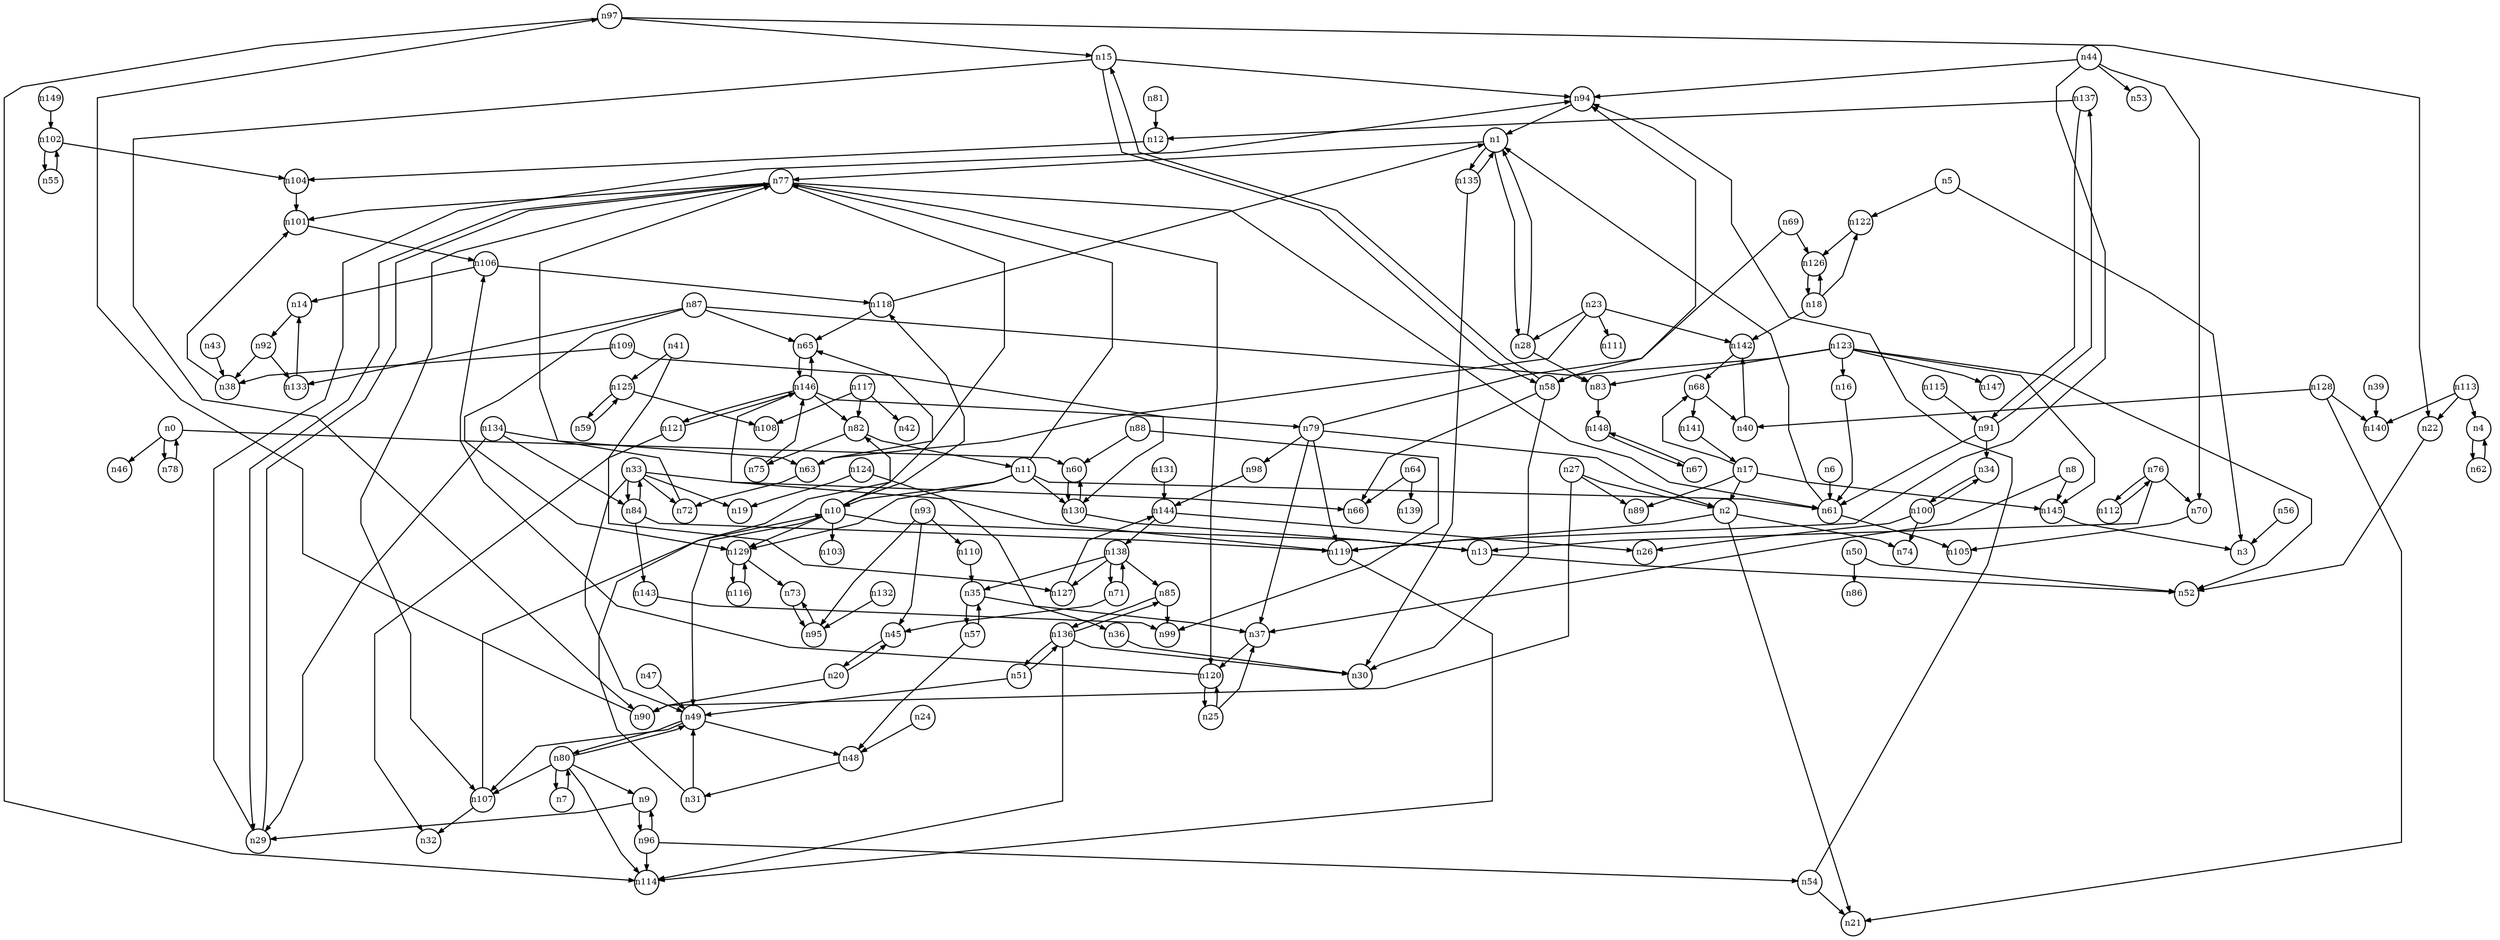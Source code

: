 digraph G{
splines=polyline;
ranksep=0.22;
nodesep=0.22;
nodesize=0.32;
fontsize=8
edge [arrowsize=0.5]
node [fontsize=8 shape=circle width=0.32 fixedsize=shape];

n0 -> n46
n0 -> n60
n0 -> n78
n60 -> n130
n28 -> n83
n28 -> n1
n1 -> n28
n1 -> n77
n1 -> n135
n77 -> n29
n77 -> n61
n77 -> n63
n77 -> n101
n77 -> n107
n77 -> n120
n135 -> n30
n135 -> n1
n2 -> n21
n2 -> n74
n2 -> n119
n119 -> n114
n119 -> n146
n62 -> n4
n4 -> n62
n5 -> n3
n5 -> n122
n122 -> n126
n61 -> n105
n61 -> n1
n6 -> n61
n37 -> n120
n8 -> n37
n8 -> n145
n145 -> n3
n29 -> n94
n29 -> n77
n9 -> n29
n9 -> n96
n13 -> n52
n10 -> n13
n10 -> n49
n10 -> n82
n10 -> n103
n10 -> n118
n10 -> n129
n49 -> n48
n49 -> n107
n49 -> n80
n82 -> n75
n82 -> n11
n118 -> n1
n118 -> n65
n129 -> n73
n129 -> n116
n11 -> n10
n11 -> n61
n11 -> n77
n11 -> n129
n11 -> n130
n130 -> n13
n130 -> n60
n104 -> n101
n12 -> n104
n90 -> n97
n15 -> n90
n15 -> n94
n15 -> n58
n94 -> n1
n16 -> n61
n17 -> n2
n17 -> n68
n17 -> n89
n17 -> n145
n68 -> n40
n68 -> n141
n18 -> n122
n18 -> n142
n18 -> n126
n142 -> n68
n45 -> n20
n20 -> n45
n20 -> n90
n22 -> n52
n23 -> n28
n23 -> n63
n23 -> n111
n23 -> n142
n63 -> n72
n48 -> n31
n24 -> n48
n25 -> n37
n25 -> n120
n27 -> n2
n27 -> n89
n27 -> n90
n83 -> n148
n31 -> n49
n31 -> n65
n65 -> n146
n33 -> n19
n33 -> n49
n33 -> n66
n33 -> n72
n33 -> n84
n72 -> n77
n84 -> n119
n84 -> n143
n84 -> n33
n35 -> n37
n35 -> n57
n36 -> n30
n101 -> n106
n38 -> n101
n39 -> n140
n40 -> n142
n125 -> n59
n125 -> n108
n41 -> n125
n41 -> n127
n127 -> n144
n43 -> n38
n44 -> n53
n44 -> n70
n44 -> n94
n44 -> n119
n70 -> n105
n47 -> n49
n107 -> n32
n107 -> n10
n50 -> n52
n50 -> n86
n51 -> n49
n51 -> n136
n54 -> n21
n54 -> n94
n102 -> n104
n102 -> n55
n55 -> n102
n56 -> n3
n57 -> n35
n57 -> n48
n58 -> n15
n58 -> n30
n58 -> n66
n64 -> n66
n64 -> n139
n148 -> n67
n67 -> n148
n141 -> n17
n69 -> n58
n69 -> n126
n126 -> n18
n71 -> n45
n71 -> n138
n76 -> n13
n76 -> n70
n76 -> n112
n112 -> n76
n78 -> n0
n79 -> n2
n79 -> n37
n79 -> n94
n79 -> n98
n79 -> n119
n98 -> n144
n7 -> n80
n80 -> n7
n80 -> n9
n80 -> n49
n80 -> n107
n80 -> n114
n81 -> n12
n75 -> n146
n143 -> n99
n85 -> n99
n85 -> n136
n87 -> n65
n87 -> n83
n87 -> n129
n87 -> n133
n133 -> n14
n88 -> n60
n88 -> n99
n34 -> n100
n91 -> n34
n91 -> n61
n91 -> n137
n92 -> n38
n92 -> n133
n93 -> n45
n93 -> n95
n93 -> n110
n95 -> n73
n110 -> n35
n73 -> n95
n96 -> n9
n96 -> n54
n96 -> n114
n97 -> n15
n97 -> n22
n97 -> n114
n144 -> n26
n144 -> n138
n100 -> n26
n100 -> n34
n100 -> n74
n14 -> n92
n106 -> n14
n106 -> n118
n109 -> n38
n109 -> n130
n113 -> n4
n113 -> n22
n113 -> n140
n115 -> n91
n117 -> n42
n117 -> n82
n117 -> n108
n120 -> n25
n120 -> n106
n121 -> n32
n121 -> n146
n123 -> n16
n123 -> n52
n123 -> n58
n123 -> n83
n123 -> n145
n123 -> n147
n124 -> n19
n124 -> n36
n59 -> n125
n128 -> n21
n128 -> n40
n128 -> n140
n116 -> n129
n131 -> n144
n132 -> n95
n134 -> n29
n134 -> n63
n134 -> n84
n136 -> n30
n136 -> n51
n136 -> n85
n136 -> n114
n137 -> n12
n137 -> n91
n138 -> n35
n138 -> n71
n138 -> n85
n138 -> n127
n146 -> n65
n146 -> n79
n146 -> n82
n146 -> n121
n149 -> n102
}
